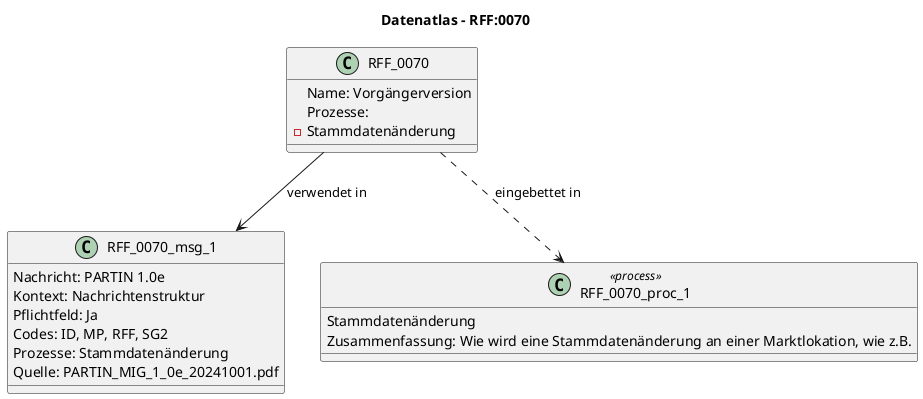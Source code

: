 @startuml
title Datenatlas – RFF:0070
class RFF_0070 {
  Name: Vorgängerversion
  Prozesse:
    - Stammdatenänderung
}
class RFF_0070_msg_1 {
  Nachricht: PARTIN 1.0e
  Kontext: Nachrichtenstruktur
  Pflichtfeld: Ja
  Codes: ID, MP, RFF, SG2
  Prozesse: Stammdatenänderung
  Quelle: PARTIN_MIG_1_0e_20241001.pdf
}
RFF_0070 --> RFF_0070_msg_1 : verwendet in
class RFF_0070_proc_1 <<process>> {
  Stammdatenänderung
  Zusammenfassung: Wie wird eine Stammdatenänderung an einer Marktlokation, wie z.B.
}
RFF_0070 ..> RFF_0070_proc_1 : eingebettet in
@enduml